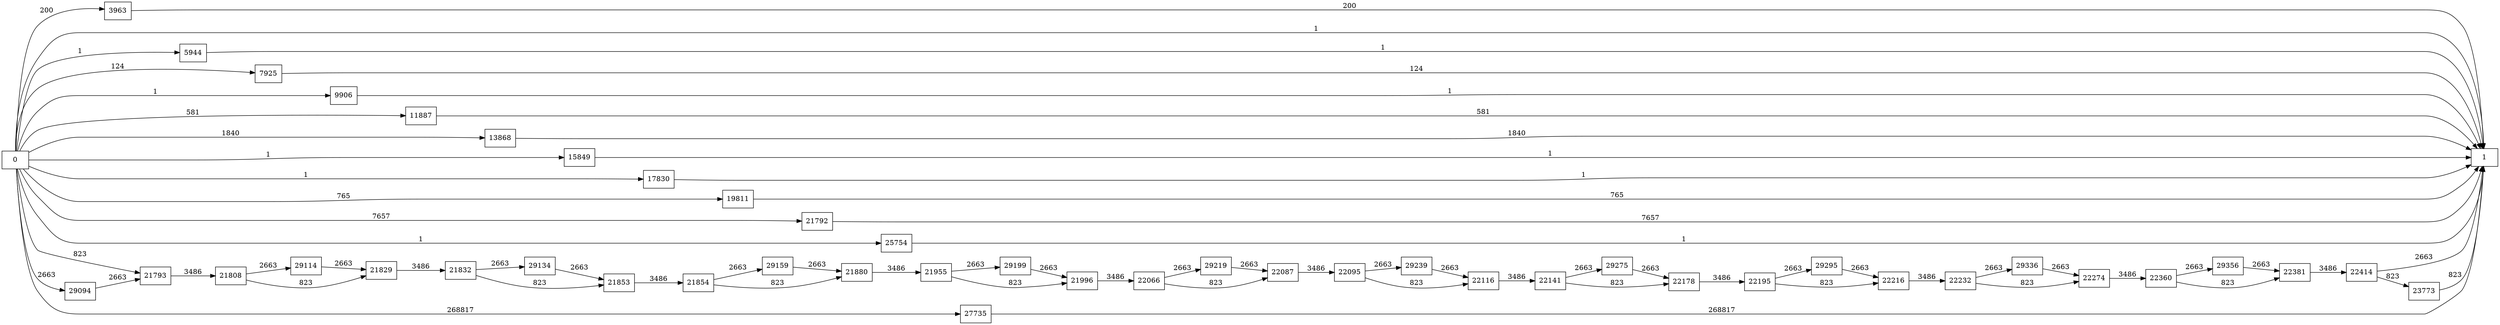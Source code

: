 digraph {
	graph [rankdir=LR]
	node [shape=rectangle]
	3963 -> 1 [label=200]
	5944 -> 1 [label=1]
	7925 -> 1 [label=124]
	9906 -> 1 [label=1]
	11887 -> 1 [label=581]
	13868 -> 1 [label=1840]
	15849 -> 1 [label=1]
	17830 -> 1 [label=1]
	19811 -> 1 [label=765]
	21792 -> 1 [label=7657]
	21793 -> 21808 [label=3486]
	21808 -> 21829 [label=823]
	21808 -> 29114 [label=2663]
	21829 -> 21832 [label=3486]
	21832 -> 21853 [label=823]
	21832 -> 29134 [label=2663]
	21853 -> 21854 [label=3486]
	21854 -> 21880 [label=823]
	21854 -> 29159 [label=2663]
	21880 -> 21955 [label=3486]
	21955 -> 21996 [label=823]
	21955 -> 29199 [label=2663]
	21996 -> 22066 [label=3486]
	22066 -> 22087 [label=823]
	22066 -> 29219 [label=2663]
	22087 -> 22095 [label=3486]
	22095 -> 22116 [label=823]
	22095 -> 29239 [label=2663]
	22116 -> 22141 [label=3486]
	22141 -> 22178 [label=823]
	22141 -> 29275 [label=2663]
	22178 -> 22195 [label=3486]
	22195 -> 22216 [label=823]
	22195 -> 29295 [label=2663]
	22216 -> 22232 [label=3486]
	22232 -> 22274 [label=823]
	22232 -> 29336 [label=2663]
	22274 -> 22360 [label=3486]
	22360 -> 22381 [label=823]
	22360 -> 29356 [label=2663]
	22381 -> 22414 [label=3486]
	22414 -> 1 [label=2663]
	22414 -> 23773 [label=823]
	23773 -> 1 [label=823]
	25754 -> 1 [label=1]
	27735 -> 1 [label=268817]
	29094 -> 21793 [label=2663]
	29114 -> 21829 [label=2663]
	29134 -> 21853 [label=2663]
	29159 -> 21880 [label=2663]
	29199 -> 21996 [label=2663]
	29219 -> 22087 [label=2663]
	29239 -> 22116 [label=2663]
	29275 -> 22178 [label=2663]
	29295 -> 22216 [label=2663]
	29336 -> 22274 [label=2663]
	29356 -> 22381 [label=2663]
	0 -> 21793 [label=823]
	0 -> 1 [label=1]
	0 -> 3963 [label=200]
	0 -> 5944 [label=1]
	0 -> 7925 [label=124]
	0 -> 9906 [label=1]
	0 -> 11887 [label=581]
	0 -> 13868 [label=1840]
	0 -> 15849 [label=1]
	0 -> 17830 [label=1]
	0 -> 19811 [label=765]
	0 -> 21792 [label=7657]
	0 -> 25754 [label=1]
	0 -> 27735 [label=268817]
	0 -> 29094 [label=2663]
}
